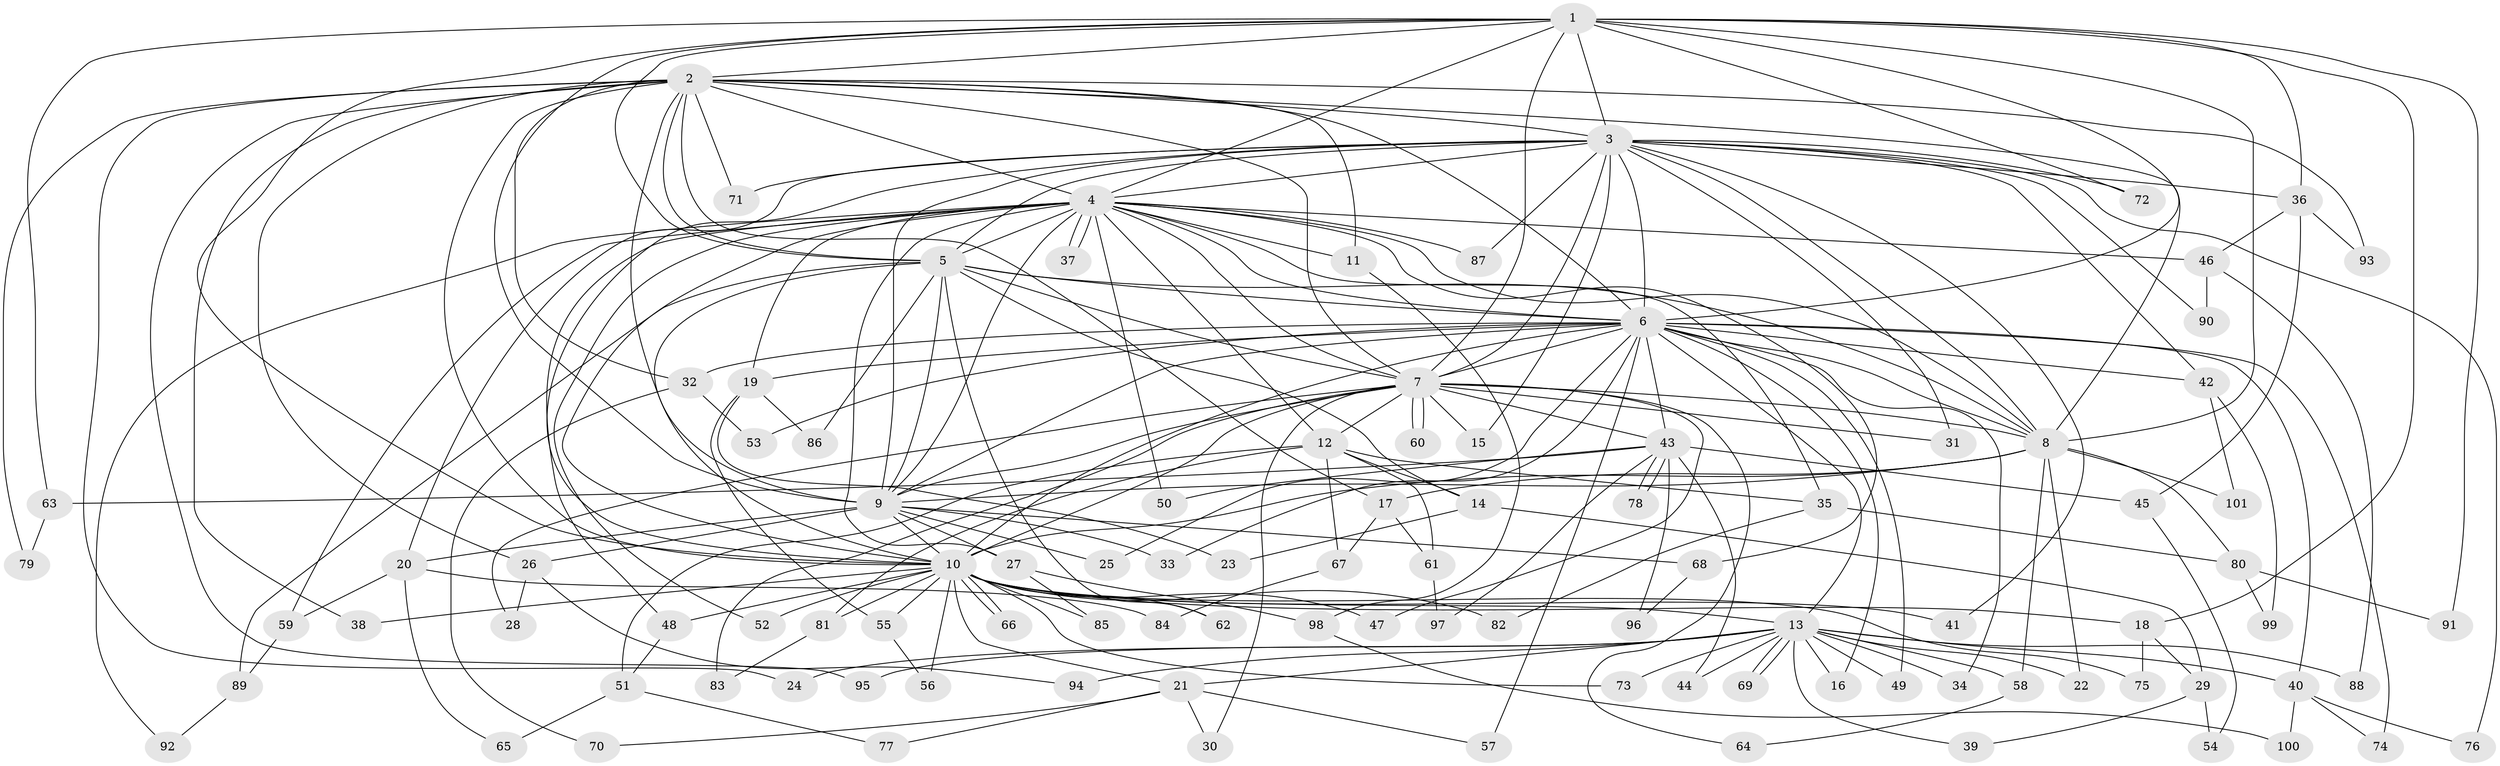 // Generated by graph-tools (version 1.1) at 2025/25/03/09/25 03:25:53]
// undirected, 101 vertices, 227 edges
graph export_dot {
graph [start="1"]
  node [color=gray90,style=filled];
  1;
  2;
  3;
  4;
  5;
  6;
  7;
  8;
  9;
  10;
  11;
  12;
  13;
  14;
  15;
  16;
  17;
  18;
  19;
  20;
  21;
  22;
  23;
  24;
  25;
  26;
  27;
  28;
  29;
  30;
  31;
  32;
  33;
  34;
  35;
  36;
  37;
  38;
  39;
  40;
  41;
  42;
  43;
  44;
  45;
  46;
  47;
  48;
  49;
  50;
  51;
  52;
  53;
  54;
  55;
  56;
  57;
  58;
  59;
  60;
  61;
  62;
  63;
  64;
  65;
  66;
  67;
  68;
  69;
  70;
  71;
  72;
  73;
  74;
  75;
  76;
  77;
  78;
  79;
  80;
  81;
  82;
  83;
  84;
  85;
  86;
  87;
  88;
  89;
  90;
  91;
  92;
  93;
  94;
  95;
  96;
  97;
  98;
  99;
  100;
  101;
  1 -- 2;
  1 -- 3;
  1 -- 4;
  1 -- 5;
  1 -- 6;
  1 -- 7;
  1 -- 8;
  1 -- 9;
  1 -- 10;
  1 -- 18;
  1 -- 36;
  1 -- 63;
  1 -- 72;
  1 -- 91;
  2 -- 3;
  2 -- 4;
  2 -- 5;
  2 -- 6;
  2 -- 7;
  2 -- 8;
  2 -- 9;
  2 -- 10;
  2 -- 11;
  2 -- 17;
  2 -- 24;
  2 -- 26;
  2 -- 32;
  2 -- 38;
  2 -- 71;
  2 -- 79;
  2 -- 93;
  2 -- 95;
  3 -- 4;
  3 -- 5;
  3 -- 6;
  3 -- 7;
  3 -- 8;
  3 -- 9;
  3 -- 10;
  3 -- 15;
  3 -- 20;
  3 -- 31;
  3 -- 36;
  3 -- 41;
  3 -- 42;
  3 -- 71;
  3 -- 72;
  3 -- 76;
  3 -- 87;
  3 -- 90;
  4 -- 5;
  4 -- 6;
  4 -- 7;
  4 -- 8;
  4 -- 9;
  4 -- 10;
  4 -- 11;
  4 -- 12;
  4 -- 19;
  4 -- 27;
  4 -- 35;
  4 -- 37;
  4 -- 37;
  4 -- 46;
  4 -- 48;
  4 -- 50;
  4 -- 52;
  4 -- 59;
  4 -- 68;
  4 -- 87;
  4 -- 92;
  5 -- 6;
  5 -- 7;
  5 -- 8;
  5 -- 9;
  5 -- 10;
  5 -- 14;
  5 -- 62;
  5 -- 86;
  5 -- 89;
  6 -- 7;
  6 -- 8;
  6 -- 9;
  6 -- 10;
  6 -- 13;
  6 -- 16;
  6 -- 19;
  6 -- 25;
  6 -- 32;
  6 -- 33;
  6 -- 34;
  6 -- 40;
  6 -- 42;
  6 -- 43;
  6 -- 49;
  6 -- 53;
  6 -- 57;
  6 -- 74;
  7 -- 8;
  7 -- 9;
  7 -- 10;
  7 -- 12;
  7 -- 15;
  7 -- 28;
  7 -- 30;
  7 -- 31;
  7 -- 43;
  7 -- 47;
  7 -- 60;
  7 -- 60;
  7 -- 64;
  7 -- 83;
  8 -- 9;
  8 -- 10;
  8 -- 17;
  8 -- 22;
  8 -- 58;
  8 -- 80;
  8 -- 101;
  9 -- 10;
  9 -- 20;
  9 -- 25;
  9 -- 26;
  9 -- 27;
  9 -- 33;
  9 -- 68;
  10 -- 13;
  10 -- 18;
  10 -- 21;
  10 -- 38;
  10 -- 41;
  10 -- 47;
  10 -- 48;
  10 -- 52;
  10 -- 55;
  10 -- 56;
  10 -- 62;
  10 -- 66;
  10 -- 66;
  10 -- 73;
  10 -- 75;
  10 -- 81;
  10 -- 82;
  10 -- 85;
  11 -- 98;
  12 -- 14;
  12 -- 35;
  12 -- 51;
  12 -- 61;
  12 -- 67;
  12 -- 81;
  13 -- 16;
  13 -- 21;
  13 -- 22;
  13 -- 24;
  13 -- 34;
  13 -- 39;
  13 -- 40;
  13 -- 44;
  13 -- 49;
  13 -- 58;
  13 -- 69;
  13 -- 69;
  13 -- 73;
  13 -- 88;
  13 -- 94;
  13 -- 95;
  14 -- 23;
  14 -- 29;
  17 -- 61;
  17 -- 67;
  18 -- 29;
  18 -- 75;
  19 -- 23;
  19 -- 55;
  19 -- 86;
  20 -- 59;
  20 -- 65;
  20 -- 84;
  21 -- 30;
  21 -- 57;
  21 -- 70;
  21 -- 77;
  26 -- 28;
  26 -- 94;
  27 -- 85;
  27 -- 98;
  29 -- 39;
  29 -- 54;
  32 -- 53;
  32 -- 70;
  35 -- 80;
  35 -- 82;
  36 -- 45;
  36 -- 46;
  36 -- 93;
  40 -- 74;
  40 -- 76;
  40 -- 100;
  42 -- 99;
  42 -- 101;
  43 -- 44;
  43 -- 45;
  43 -- 50;
  43 -- 63;
  43 -- 78;
  43 -- 78;
  43 -- 96;
  43 -- 97;
  45 -- 54;
  46 -- 88;
  46 -- 90;
  48 -- 51;
  51 -- 65;
  51 -- 77;
  55 -- 56;
  58 -- 64;
  59 -- 89;
  61 -- 97;
  63 -- 79;
  67 -- 84;
  68 -- 96;
  80 -- 91;
  80 -- 99;
  81 -- 83;
  89 -- 92;
  98 -- 100;
}
